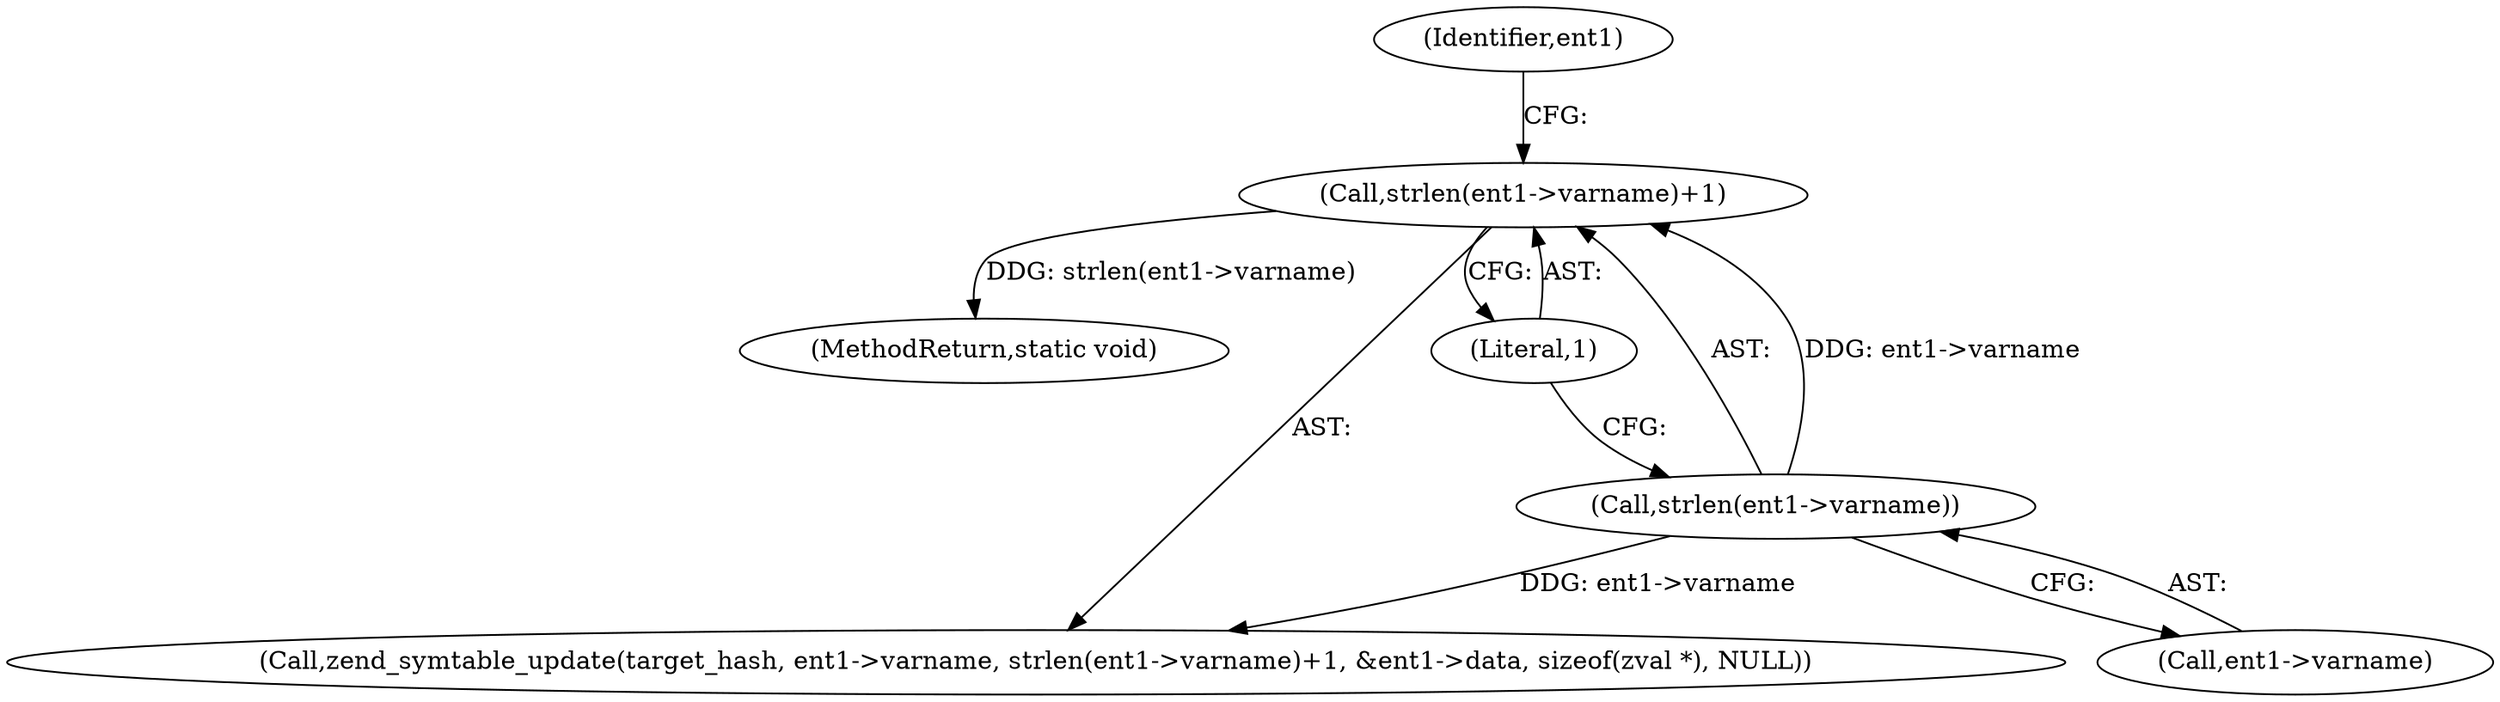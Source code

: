 digraph "0_php_b1bd4119bcafab6f9a8f84d92cd65eec3afeface@API" {
"1000456" [label="(Call,strlen(ent1->varname)+1)"];
"1000457" [label="(Call,strlen(ent1->varname))"];
"1000464" [label="(Identifier,ent1)"];
"1000528" [label="(MethodReturn,static void)"];
"1000451" [label="(Call,zend_symtable_update(target_hash, ent1->varname, strlen(ent1->varname)+1, &ent1->data, sizeof(zval *), NULL))"];
"1000457" [label="(Call,strlen(ent1->varname))"];
"1000461" [label="(Literal,1)"];
"1000456" [label="(Call,strlen(ent1->varname)+1)"];
"1000458" [label="(Call,ent1->varname)"];
"1000456" -> "1000451"  [label="AST: "];
"1000456" -> "1000461"  [label="CFG: "];
"1000457" -> "1000456"  [label="AST: "];
"1000461" -> "1000456"  [label="AST: "];
"1000464" -> "1000456"  [label="CFG: "];
"1000456" -> "1000528"  [label="DDG: strlen(ent1->varname)"];
"1000457" -> "1000456"  [label="DDG: ent1->varname"];
"1000457" -> "1000458"  [label="CFG: "];
"1000458" -> "1000457"  [label="AST: "];
"1000461" -> "1000457"  [label="CFG: "];
"1000457" -> "1000451"  [label="DDG: ent1->varname"];
}
